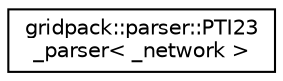 digraph "Graphical Class Hierarchy"
{
  edge [fontname="Helvetica",fontsize="10",labelfontname="Helvetica",labelfontsize="10"];
  node [fontname="Helvetica",fontsize="10",shape=record];
  rankdir="LR";
  Node1 [label="gridpack::parser::PTI23\l_parser\< _network \>",height=0.2,width=0.4,color="black", fillcolor="white", style="filled",URL="$classgridpack_1_1parser_1_1_p_t_i23__parser.html"];
}
